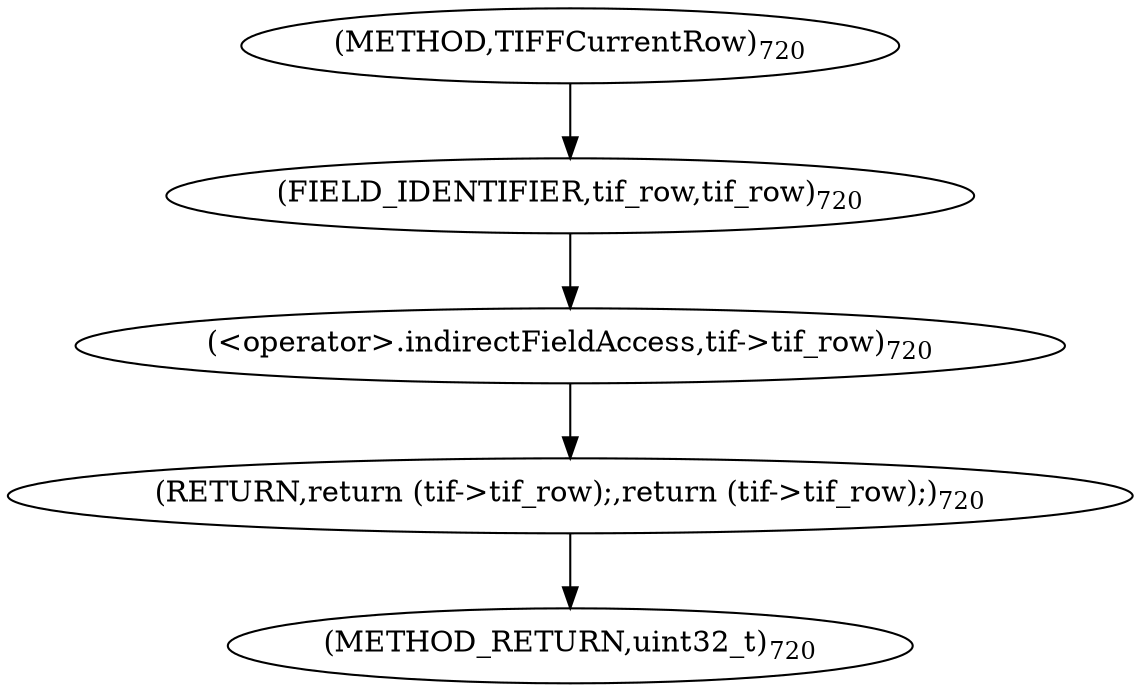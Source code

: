 digraph "TIFFCurrentRow" {  
"1541" [label = <(RETURN,return (tif-&gt;tif_row);,return (tif-&gt;tif_row);)<SUB>720</SUB>> ]
"1542" [label = <(&lt;operator&gt;.indirectFieldAccess,tif-&gt;tif_row)<SUB>720</SUB>> ]
"1544" [label = <(FIELD_IDENTIFIER,tif_row,tif_row)<SUB>720</SUB>> ]
"1538" [label = <(METHOD,TIFFCurrentRow)<SUB>720</SUB>> ]
"1545" [label = <(METHOD_RETURN,uint32_t)<SUB>720</SUB>> ]
  "1541" -> "1545" 
  "1542" -> "1541" 
  "1544" -> "1542" 
  "1538" -> "1544" 
}
